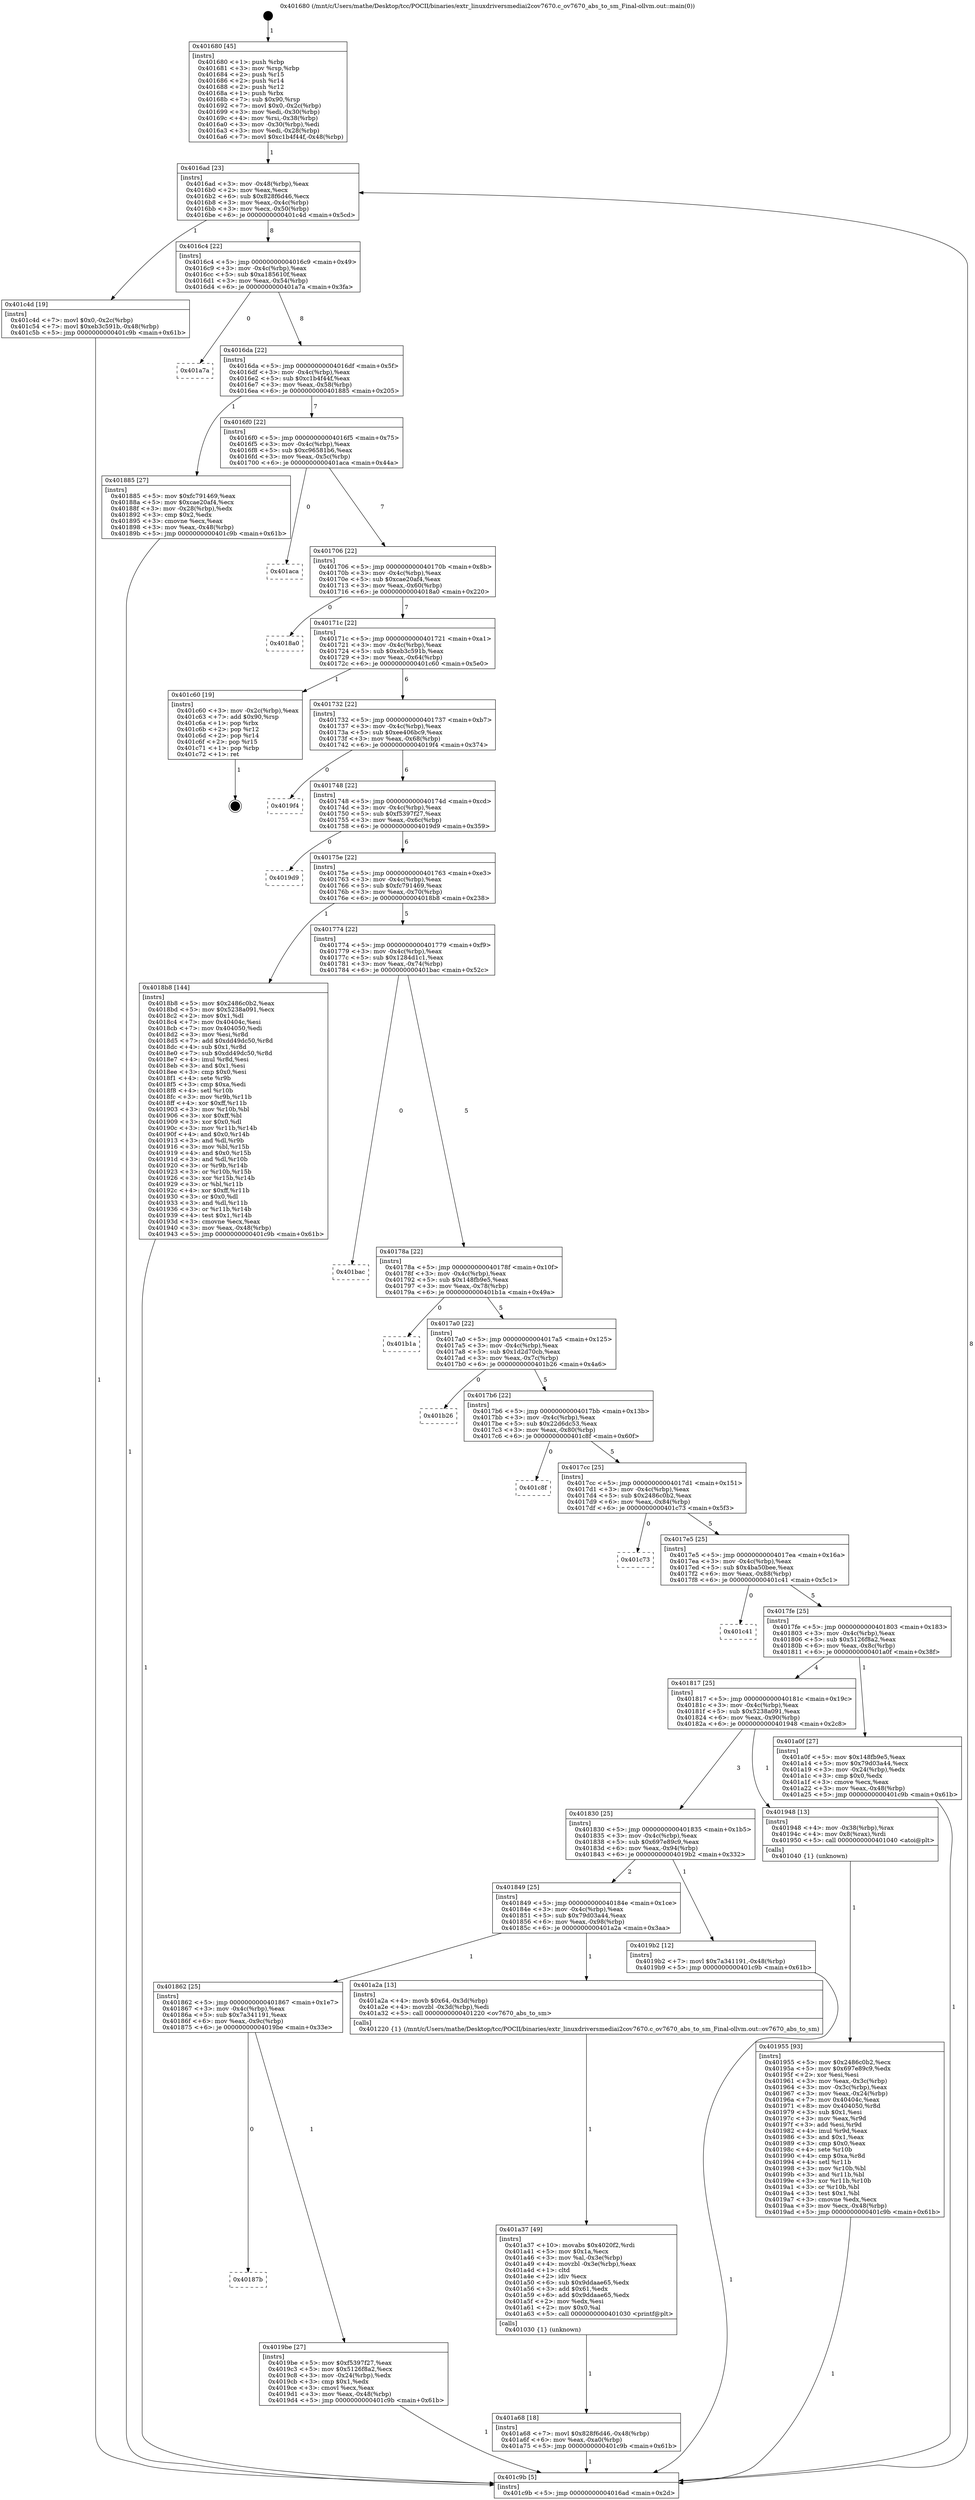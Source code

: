 digraph "0x401680" {
  label = "0x401680 (/mnt/c/Users/mathe/Desktop/tcc/POCII/binaries/extr_linuxdriversmediai2cov7670.c_ov7670_abs_to_sm_Final-ollvm.out::main(0))"
  labelloc = "t"
  node[shape=record]

  Entry [label="",width=0.3,height=0.3,shape=circle,fillcolor=black,style=filled]
  "0x4016ad" [label="{
     0x4016ad [23]\l
     | [instrs]\l
     &nbsp;&nbsp;0x4016ad \<+3\>: mov -0x48(%rbp),%eax\l
     &nbsp;&nbsp;0x4016b0 \<+2\>: mov %eax,%ecx\l
     &nbsp;&nbsp;0x4016b2 \<+6\>: sub $0x828f6d46,%ecx\l
     &nbsp;&nbsp;0x4016b8 \<+3\>: mov %eax,-0x4c(%rbp)\l
     &nbsp;&nbsp;0x4016bb \<+3\>: mov %ecx,-0x50(%rbp)\l
     &nbsp;&nbsp;0x4016be \<+6\>: je 0000000000401c4d \<main+0x5cd\>\l
  }"]
  "0x401c4d" [label="{
     0x401c4d [19]\l
     | [instrs]\l
     &nbsp;&nbsp;0x401c4d \<+7\>: movl $0x0,-0x2c(%rbp)\l
     &nbsp;&nbsp;0x401c54 \<+7\>: movl $0xeb3c591b,-0x48(%rbp)\l
     &nbsp;&nbsp;0x401c5b \<+5\>: jmp 0000000000401c9b \<main+0x61b\>\l
  }"]
  "0x4016c4" [label="{
     0x4016c4 [22]\l
     | [instrs]\l
     &nbsp;&nbsp;0x4016c4 \<+5\>: jmp 00000000004016c9 \<main+0x49\>\l
     &nbsp;&nbsp;0x4016c9 \<+3\>: mov -0x4c(%rbp),%eax\l
     &nbsp;&nbsp;0x4016cc \<+5\>: sub $0xa185610f,%eax\l
     &nbsp;&nbsp;0x4016d1 \<+3\>: mov %eax,-0x54(%rbp)\l
     &nbsp;&nbsp;0x4016d4 \<+6\>: je 0000000000401a7a \<main+0x3fa\>\l
  }"]
  Exit [label="",width=0.3,height=0.3,shape=circle,fillcolor=black,style=filled,peripheries=2]
  "0x401a7a" [label="{
     0x401a7a\l
  }", style=dashed]
  "0x4016da" [label="{
     0x4016da [22]\l
     | [instrs]\l
     &nbsp;&nbsp;0x4016da \<+5\>: jmp 00000000004016df \<main+0x5f\>\l
     &nbsp;&nbsp;0x4016df \<+3\>: mov -0x4c(%rbp),%eax\l
     &nbsp;&nbsp;0x4016e2 \<+5\>: sub $0xc1b4f44f,%eax\l
     &nbsp;&nbsp;0x4016e7 \<+3\>: mov %eax,-0x58(%rbp)\l
     &nbsp;&nbsp;0x4016ea \<+6\>: je 0000000000401885 \<main+0x205\>\l
  }"]
  "0x401a68" [label="{
     0x401a68 [18]\l
     | [instrs]\l
     &nbsp;&nbsp;0x401a68 \<+7\>: movl $0x828f6d46,-0x48(%rbp)\l
     &nbsp;&nbsp;0x401a6f \<+6\>: mov %eax,-0xa0(%rbp)\l
     &nbsp;&nbsp;0x401a75 \<+5\>: jmp 0000000000401c9b \<main+0x61b\>\l
  }"]
  "0x401885" [label="{
     0x401885 [27]\l
     | [instrs]\l
     &nbsp;&nbsp;0x401885 \<+5\>: mov $0xfc791469,%eax\l
     &nbsp;&nbsp;0x40188a \<+5\>: mov $0xcae20af4,%ecx\l
     &nbsp;&nbsp;0x40188f \<+3\>: mov -0x28(%rbp),%edx\l
     &nbsp;&nbsp;0x401892 \<+3\>: cmp $0x2,%edx\l
     &nbsp;&nbsp;0x401895 \<+3\>: cmovne %ecx,%eax\l
     &nbsp;&nbsp;0x401898 \<+3\>: mov %eax,-0x48(%rbp)\l
     &nbsp;&nbsp;0x40189b \<+5\>: jmp 0000000000401c9b \<main+0x61b\>\l
  }"]
  "0x4016f0" [label="{
     0x4016f0 [22]\l
     | [instrs]\l
     &nbsp;&nbsp;0x4016f0 \<+5\>: jmp 00000000004016f5 \<main+0x75\>\l
     &nbsp;&nbsp;0x4016f5 \<+3\>: mov -0x4c(%rbp),%eax\l
     &nbsp;&nbsp;0x4016f8 \<+5\>: sub $0xc96581b6,%eax\l
     &nbsp;&nbsp;0x4016fd \<+3\>: mov %eax,-0x5c(%rbp)\l
     &nbsp;&nbsp;0x401700 \<+6\>: je 0000000000401aca \<main+0x44a\>\l
  }"]
  "0x401c9b" [label="{
     0x401c9b [5]\l
     | [instrs]\l
     &nbsp;&nbsp;0x401c9b \<+5\>: jmp 00000000004016ad \<main+0x2d\>\l
  }"]
  "0x401680" [label="{
     0x401680 [45]\l
     | [instrs]\l
     &nbsp;&nbsp;0x401680 \<+1\>: push %rbp\l
     &nbsp;&nbsp;0x401681 \<+3\>: mov %rsp,%rbp\l
     &nbsp;&nbsp;0x401684 \<+2\>: push %r15\l
     &nbsp;&nbsp;0x401686 \<+2\>: push %r14\l
     &nbsp;&nbsp;0x401688 \<+2\>: push %r12\l
     &nbsp;&nbsp;0x40168a \<+1\>: push %rbx\l
     &nbsp;&nbsp;0x40168b \<+7\>: sub $0x90,%rsp\l
     &nbsp;&nbsp;0x401692 \<+7\>: movl $0x0,-0x2c(%rbp)\l
     &nbsp;&nbsp;0x401699 \<+3\>: mov %edi,-0x30(%rbp)\l
     &nbsp;&nbsp;0x40169c \<+4\>: mov %rsi,-0x38(%rbp)\l
     &nbsp;&nbsp;0x4016a0 \<+3\>: mov -0x30(%rbp),%edi\l
     &nbsp;&nbsp;0x4016a3 \<+3\>: mov %edi,-0x28(%rbp)\l
     &nbsp;&nbsp;0x4016a6 \<+7\>: movl $0xc1b4f44f,-0x48(%rbp)\l
  }"]
  "0x401a37" [label="{
     0x401a37 [49]\l
     | [instrs]\l
     &nbsp;&nbsp;0x401a37 \<+10\>: movabs $0x4020f2,%rdi\l
     &nbsp;&nbsp;0x401a41 \<+5\>: mov $0x1a,%ecx\l
     &nbsp;&nbsp;0x401a46 \<+3\>: mov %al,-0x3e(%rbp)\l
     &nbsp;&nbsp;0x401a49 \<+4\>: movzbl -0x3e(%rbp),%eax\l
     &nbsp;&nbsp;0x401a4d \<+1\>: cltd\l
     &nbsp;&nbsp;0x401a4e \<+2\>: idiv %ecx\l
     &nbsp;&nbsp;0x401a50 \<+6\>: sub $0x9ddaae65,%edx\l
     &nbsp;&nbsp;0x401a56 \<+3\>: add $0x61,%edx\l
     &nbsp;&nbsp;0x401a59 \<+6\>: add $0x9ddaae65,%edx\l
     &nbsp;&nbsp;0x401a5f \<+2\>: mov %edx,%esi\l
     &nbsp;&nbsp;0x401a61 \<+2\>: mov $0x0,%al\l
     &nbsp;&nbsp;0x401a63 \<+5\>: call 0000000000401030 \<printf@plt\>\l
     | [calls]\l
     &nbsp;&nbsp;0x401030 \{1\} (unknown)\l
  }"]
  "0x401aca" [label="{
     0x401aca\l
  }", style=dashed]
  "0x401706" [label="{
     0x401706 [22]\l
     | [instrs]\l
     &nbsp;&nbsp;0x401706 \<+5\>: jmp 000000000040170b \<main+0x8b\>\l
     &nbsp;&nbsp;0x40170b \<+3\>: mov -0x4c(%rbp),%eax\l
     &nbsp;&nbsp;0x40170e \<+5\>: sub $0xcae20af4,%eax\l
     &nbsp;&nbsp;0x401713 \<+3\>: mov %eax,-0x60(%rbp)\l
     &nbsp;&nbsp;0x401716 \<+6\>: je 00000000004018a0 \<main+0x220\>\l
  }"]
  "0x40187b" [label="{
     0x40187b\l
  }", style=dashed]
  "0x4018a0" [label="{
     0x4018a0\l
  }", style=dashed]
  "0x40171c" [label="{
     0x40171c [22]\l
     | [instrs]\l
     &nbsp;&nbsp;0x40171c \<+5\>: jmp 0000000000401721 \<main+0xa1\>\l
     &nbsp;&nbsp;0x401721 \<+3\>: mov -0x4c(%rbp),%eax\l
     &nbsp;&nbsp;0x401724 \<+5\>: sub $0xeb3c591b,%eax\l
     &nbsp;&nbsp;0x401729 \<+3\>: mov %eax,-0x64(%rbp)\l
     &nbsp;&nbsp;0x40172c \<+6\>: je 0000000000401c60 \<main+0x5e0\>\l
  }"]
  "0x4019be" [label="{
     0x4019be [27]\l
     | [instrs]\l
     &nbsp;&nbsp;0x4019be \<+5\>: mov $0xf5397f27,%eax\l
     &nbsp;&nbsp;0x4019c3 \<+5\>: mov $0x5126f8a2,%ecx\l
     &nbsp;&nbsp;0x4019c8 \<+3\>: mov -0x24(%rbp),%edx\l
     &nbsp;&nbsp;0x4019cb \<+3\>: cmp $0x1,%edx\l
     &nbsp;&nbsp;0x4019ce \<+3\>: cmovl %ecx,%eax\l
     &nbsp;&nbsp;0x4019d1 \<+3\>: mov %eax,-0x48(%rbp)\l
     &nbsp;&nbsp;0x4019d4 \<+5\>: jmp 0000000000401c9b \<main+0x61b\>\l
  }"]
  "0x401c60" [label="{
     0x401c60 [19]\l
     | [instrs]\l
     &nbsp;&nbsp;0x401c60 \<+3\>: mov -0x2c(%rbp),%eax\l
     &nbsp;&nbsp;0x401c63 \<+7\>: add $0x90,%rsp\l
     &nbsp;&nbsp;0x401c6a \<+1\>: pop %rbx\l
     &nbsp;&nbsp;0x401c6b \<+2\>: pop %r12\l
     &nbsp;&nbsp;0x401c6d \<+2\>: pop %r14\l
     &nbsp;&nbsp;0x401c6f \<+2\>: pop %r15\l
     &nbsp;&nbsp;0x401c71 \<+1\>: pop %rbp\l
     &nbsp;&nbsp;0x401c72 \<+1\>: ret\l
  }"]
  "0x401732" [label="{
     0x401732 [22]\l
     | [instrs]\l
     &nbsp;&nbsp;0x401732 \<+5\>: jmp 0000000000401737 \<main+0xb7\>\l
     &nbsp;&nbsp;0x401737 \<+3\>: mov -0x4c(%rbp),%eax\l
     &nbsp;&nbsp;0x40173a \<+5\>: sub $0xee406bc9,%eax\l
     &nbsp;&nbsp;0x40173f \<+3\>: mov %eax,-0x68(%rbp)\l
     &nbsp;&nbsp;0x401742 \<+6\>: je 00000000004019f4 \<main+0x374\>\l
  }"]
  "0x401862" [label="{
     0x401862 [25]\l
     | [instrs]\l
     &nbsp;&nbsp;0x401862 \<+5\>: jmp 0000000000401867 \<main+0x1e7\>\l
     &nbsp;&nbsp;0x401867 \<+3\>: mov -0x4c(%rbp),%eax\l
     &nbsp;&nbsp;0x40186a \<+5\>: sub $0x7a341191,%eax\l
     &nbsp;&nbsp;0x40186f \<+6\>: mov %eax,-0x9c(%rbp)\l
     &nbsp;&nbsp;0x401875 \<+6\>: je 00000000004019be \<main+0x33e\>\l
  }"]
  "0x4019f4" [label="{
     0x4019f4\l
  }", style=dashed]
  "0x401748" [label="{
     0x401748 [22]\l
     | [instrs]\l
     &nbsp;&nbsp;0x401748 \<+5\>: jmp 000000000040174d \<main+0xcd\>\l
     &nbsp;&nbsp;0x40174d \<+3\>: mov -0x4c(%rbp),%eax\l
     &nbsp;&nbsp;0x401750 \<+5\>: sub $0xf5397f27,%eax\l
     &nbsp;&nbsp;0x401755 \<+3\>: mov %eax,-0x6c(%rbp)\l
     &nbsp;&nbsp;0x401758 \<+6\>: je 00000000004019d9 \<main+0x359\>\l
  }"]
  "0x401a2a" [label="{
     0x401a2a [13]\l
     | [instrs]\l
     &nbsp;&nbsp;0x401a2a \<+4\>: movb $0x64,-0x3d(%rbp)\l
     &nbsp;&nbsp;0x401a2e \<+4\>: movzbl -0x3d(%rbp),%edi\l
     &nbsp;&nbsp;0x401a32 \<+5\>: call 0000000000401220 \<ov7670_abs_to_sm\>\l
     | [calls]\l
     &nbsp;&nbsp;0x401220 \{1\} (/mnt/c/Users/mathe/Desktop/tcc/POCII/binaries/extr_linuxdriversmediai2cov7670.c_ov7670_abs_to_sm_Final-ollvm.out::ov7670_abs_to_sm)\l
  }"]
  "0x4019d9" [label="{
     0x4019d9\l
  }", style=dashed]
  "0x40175e" [label="{
     0x40175e [22]\l
     | [instrs]\l
     &nbsp;&nbsp;0x40175e \<+5\>: jmp 0000000000401763 \<main+0xe3\>\l
     &nbsp;&nbsp;0x401763 \<+3\>: mov -0x4c(%rbp),%eax\l
     &nbsp;&nbsp;0x401766 \<+5\>: sub $0xfc791469,%eax\l
     &nbsp;&nbsp;0x40176b \<+3\>: mov %eax,-0x70(%rbp)\l
     &nbsp;&nbsp;0x40176e \<+6\>: je 00000000004018b8 \<main+0x238\>\l
  }"]
  "0x401849" [label="{
     0x401849 [25]\l
     | [instrs]\l
     &nbsp;&nbsp;0x401849 \<+5\>: jmp 000000000040184e \<main+0x1ce\>\l
     &nbsp;&nbsp;0x40184e \<+3\>: mov -0x4c(%rbp),%eax\l
     &nbsp;&nbsp;0x401851 \<+5\>: sub $0x79d03a44,%eax\l
     &nbsp;&nbsp;0x401856 \<+6\>: mov %eax,-0x98(%rbp)\l
     &nbsp;&nbsp;0x40185c \<+6\>: je 0000000000401a2a \<main+0x3aa\>\l
  }"]
  "0x4018b8" [label="{
     0x4018b8 [144]\l
     | [instrs]\l
     &nbsp;&nbsp;0x4018b8 \<+5\>: mov $0x2486c0b2,%eax\l
     &nbsp;&nbsp;0x4018bd \<+5\>: mov $0x5238a091,%ecx\l
     &nbsp;&nbsp;0x4018c2 \<+2\>: mov $0x1,%dl\l
     &nbsp;&nbsp;0x4018c4 \<+7\>: mov 0x40404c,%esi\l
     &nbsp;&nbsp;0x4018cb \<+7\>: mov 0x404050,%edi\l
     &nbsp;&nbsp;0x4018d2 \<+3\>: mov %esi,%r8d\l
     &nbsp;&nbsp;0x4018d5 \<+7\>: add $0xdd49dc50,%r8d\l
     &nbsp;&nbsp;0x4018dc \<+4\>: sub $0x1,%r8d\l
     &nbsp;&nbsp;0x4018e0 \<+7\>: sub $0xdd49dc50,%r8d\l
     &nbsp;&nbsp;0x4018e7 \<+4\>: imul %r8d,%esi\l
     &nbsp;&nbsp;0x4018eb \<+3\>: and $0x1,%esi\l
     &nbsp;&nbsp;0x4018ee \<+3\>: cmp $0x0,%esi\l
     &nbsp;&nbsp;0x4018f1 \<+4\>: sete %r9b\l
     &nbsp;&nbsp;0x4018f5 \<+3\>: cmp $0xa,%edi\l
     &nbsp;&nbsp;0x4018f8 \<+4\>: setl %r10b\l
     &nbsp;&nbsp;0x4018fc \<+3\>: mov %r9b,%r11b\l
     &nbsp;&nbsp;0x4018ff \<+4\>: xor $0xff,%r11b\l
     &nbsp;&nbsp;0x401903 \<+3\>: mov %r10b,%bl\l
     &nbsp;&nbsp;0x401906 \<+3\>: xor $0xff,%bl\l
     &nbsp;&nbsp;0x401909 \<+3\>: xor $0x0,%dl\l
     &nbsp;&nbsp;0x40190c \<+3\>: mov %r11b,%r14b\l
     &nbsp;&nbsp;0x40190f \<+4\>: and $0x0,%r14b\l
     &nbsp;&nbsp;0x401913 \<+3\>: and %dl,%r9b\l
     &nbsp;&nbsp;0x401916 \<+3\>: mov %bl,%r15b\l
     &nbsp;&nbsp;0x401919 \<+4\>: and $0x0,%r15b\l
     &nbsp;&nbsp;0x40191d \<+3\>: and %dl,%r10b\l
     &nbsp;&nbsp;0x401920 \<+3\>: or %r9b,%r14b\l
     &nbsp;&nbsp;0x401923 \<+3\>: or %r10b,%r15b\l
     &nbsp;&nbsp;0x401926 \<+3\>: xor %r15b,%r14b\l
     &nbsp;&nbsp;0x401929 \<+3\>: or %bl,%r11b\l
     &nbsp;&nbsp;0x40192c \<+4\>: xor $0xff,%r11b\l
     &nbsp;&nbsp;0x401930 \<+3\>: or $0x0,%dl\l
     &nbsp;&nbsp;0x401933 \<+3\>: and %dl,%r11b\l
     &nbsp;&nbsp;0x401936 \<+3\>: or %r11b,%r14b\l
     &nbsp;&nbsp;0x401939 \<+4\>: test $0x1,%r14b\l
     &nbsp;&nbsp;0x40193d \<+3\>: cmovne %ecx,%eax\l
     &nbsp;&nbsp;0x401940 \<+3\>: mov %eax,-0x48(%rbp)\l
     &nbsp;&nbsp;0x401943 \<+5\>: jmp 0000000000401c9b \<main+0x61b\>\l
  }"]
  "0x401774" [label="{
     0x401774 [22]\l
     | [instrs]\l
     &nbsp;&nbsp;0x401774 \<+5\>: jmp 0000000000401779 \<main+0xf9\>\l
     &nbsp;&nbsp;0x401779 \<+3\>: mov -0x4c(%rbp),%eax\l
     &nbsp;&nbsp;0x40177c \<+5\>: sub $0x1284d1c1,%eax\l
     &nbsp;&nbsp;0x401781 \<+3\>: mov %eax,-0x74(%rbp)\l
     &nbsp;&nbsp;0x401784 \<+6\>: je 0000000000401bac \<main+0x52c\>\l
  }"]
  "0x4019b2" [label="{
     0x4019b2 [12]\l
     | [instrs]\l
     &nbsp;&nbsp;0x4019b2 \<+7\>: movl $0x7a341191,-0x48(%rbp)\l
     &nbsp;&nbsp;0x4019b9 \<+5\>: jmp 0000000000401c9b \<main+0x61b\>\l
  }"]
  "0x401bac" [label="{
     0x401bac\l
  }", style=dashed]
  "0x40178a" [label="{
     0x40178a [22]\l
     | [instrs]\l
     &nbsp;&nbsp;0x40178a \<+5\>: jmp 000000000040178f \<main+0x10f\>\l
     &nbsp;&nbsp;0x40178f \<+3\>: mov -0x4c(%rbp),%eax\l
     &nbsp;&nbsp;0x401792 \<+5\>: sub $0x148fb9e5,%eax\l
     &nbsp;&nbsp;0x401797 \<+3\>: mov %eax,-0x78(%rbp)\l
     &nbsp;&nbsp;0x40179a \<+6\>: je 0000000000401b1a \<main+0x49a\>\l
  }"]
  "0x401955" [label="{
     0x401955 [93]\l
     | [instrs]\l
     &nbsp;&nbsp;0x401955 \<+5\>: mov $0x2486c0b2,%ecx\l
     &nbsp;&nbsp;0x40195a \<+5\>: mov $0x697e89c9,%edx\l
     &nbsp;&nbsp;0x40195f \<+2\>: xor %esi,%esi\l
     &nbsp;&nbsp;0x401961 \<+3\>: mov %eax,-0x3c(%rbp)\l
     &nbsp;&nbsp;0x401964 \<+3\>: mov -0x3c(%rbp),%eax\l
     &nbsp;&nbsp;0x401967 \<+3\>: mov %eax,-0x24(%rbp)\l
     &nbsp;&nbsp;0x40196a \<+7\>: mov 0x40404c,%eax\l
     &nbsp;&nbsp;0x401971 \<+8\>: mov 0x404050,%r8d\l
     &nbsp;&nbsp;0x401979 \<+3\>: sub $0x1,%esi\l
     &nbsp;&nbsp;0x40197c \<+3\>: mov %eax,%r9d\l
     &nbsp;&nbsp;0x40197f \<+3\>: add %esi,%r9d\l
     &nbsp;&nbsp;0x401982 \<+4\>: imul %r9d,%eax\l
     &nbsp;&nbsp;0x401986 \<+3\>: and $0x1,%eax\l
     &nbsp;&nbsp;0x401989 \<+3\>: cmp $0x0,%eax\l
     &nbsp;&nbsp;0x40198c \<+4\>: sete %r10b\l
     &nbsp;&nbsp;0x401990 \<+4\>: cmp $0xa,%r8d\l
     &nbsp;&nbsp;0x401994 \<+4\>: setl %r11b\l
     &nbsp;&nbsp;0x401998 \<+3\>: mov %r10b,%bl\l
     &nbsp;&nbsp;0x40199b \<+3\>: and %r11b,%bl\l
     &nbsp;&nbsp;0x40199e \<+3\>: xor %r11b,%r10b\l
     &nbsp;&nbsp;0x4019a1 \<+3\>: or %r10b,%bl\l
     &nbsp;&nbsp;0x4019a4 \<+3\>: test $0x1,%bl\l
     &nbsp;&nbsp;0x4019a7 \<+3\>: cmovne %edx,%ecx\l
     &nbsp;&nbsp;0x4019aa \<+3\>: mov %ecx,-0x48(%rbp)\l
     &nbsp;&nbsp;0x4019ad \<+5\>: jmp 0000000000401c9b \<main+0x61b\>\l
  }"]
  "0x401b1a" [label="{
     0x401b1a\l
  }", style=dashed]
  "0x4017a0" [label="{
     0x4017a0 [22]\l
     | [instrs]\l
     &nbsp;&nbsp;0x4017a0 \<+5\>: jmp 00000000004017a5 \<main+0x125\>\l
     &nbsp;&nbsp;0x4017a5 \<+3\>: mov -0x4c(%rbp),%eax\l
     &nbsp;&nbsp;0x4017a8 \<+5\>: sub $0x1d2d70cb,%eax\l
     &nbsp;&nbsp;0x4017ad \<+3\>: mov %eax,-0x7c(%rbp)\l
     &nbsp;&nbsp;0x4017b0 \<+6\>: je 0000000000401b26 \<main+0x4a6\>\l
  }"]
  "0x401830" [label="{
     0x401830 [25]\l
     | [instrs]\l
     &nbsp;&nbsp;0x401830 \<+5\>: jmp 0000000000401835 \<main+0x1b5\>\l
     &nbsp;&nbsp;0x401835 \<+3\>: mov -0x4c(%rbp),%eax\l
     &nbsp;&nbsp;0x401838 \<+5\>: sub $0x697e89c9,%eax\l
     &nbsp;&nbsp;0x40183d \<+6\>: mov %eax,-0x94(%rbp)\l
     &nbsp;&nbsp;0x401843 \<+6\>: je 00000000004019b2 \<main+0x332\>\l
  }"]
  "0x401b26" [label="{
     0x401b26\l
  }", style=dashed]
  "0x4017b6" [label="{
     0x4017b6 [22]\l
     | [instrs]\l
     &nbsp;&nbsp;0x4017b6 \<+5\>: jmp 00000000004017bb \<main+0x13b\>\l
     &nbsp;&nbsp;0x4017bb \<+3\>: mov -0x4c(%rbp),%eax\l
     &nbsp;&nbsp;0x4017be \<+5\>: sub $0x22d6dc53,%eax\l
     &nbsp;&nbsp;0x4017c3 \<+3\>: mov %eax,-0x80(%rbp)\l
     &nbsp;&nbsp;0x4017c6 \<+6\>: je 0000000000401c8f \<main+0x60f\>\l
  }"]
  "0x401948" [label="{
     0x401948 [13]\l
     | [instrs]\l
     &nbsp;&nbsp;0x401948 \<+4\>: mov -0x38(%rbp),%rax\l
     &nbsp;&nbsp;0x40194c \<+4\>: mov 0x8(%rax),%rdi\l
     &nbsp;&nbsp;0x401950 \<+5\>: call 0000000000401040 \<atoi@plt\>\l
     | [calls]\l
     &nbsp;&nbsp;0x401040 \{1\} (unknown)\l
  }"]
  "0x401c8f" [label="{
     0x401c8f\l
  }", style=dashed]
  "0x4017cc" [label="{
     0x4017cc [25]\l
     | [instrs]\l
     &nbsp;&nbsp;0x4017cc \<+5\>: jmp 00000000004017d1 \<main+0x151\>\l
     &nbsp;&nbsp;0x4017d1 \<+3\>: mov -0x4c(%rbp),%eax\l
     &nbsp;&nbsp;0x4017d4 \<+5\>: sub $0x2486c0b2,%eax\l
     &nbsp;&nbsp;0x4017d9 \<+6\>: mov %eax,-0x84(%rbp)\l
     &nbsp;&nbsp;0x4017df \<+6\>: je 0000000000401c73 \<main+0x5f3\>\l
  }"]
  "0x401817" [label="{
     0x401817 [25]\l
     | [instrs]\l
     &nbsp;&nbsp;0x401817 \<+5\>: jmp 000000000040181c \<main+0x19c\>\l
     &nbsp;&nbsp;0x40181c \<+3\>: mov -0x4c(%rbp),%eax\l
     &nbsp;&nbsp;0x40181f \<+5\>: sub $0x5238a091,%eax\l
     &nbsp;&nbsp;0x401824 \<+6\>: mov %eax,-0x90(%rbp)\l
     &nbsp;&nbsp;0x40182a \<+6\>: je 0000000000401948 \<main+0x2c8\>\l
  }"]
  "0x401c73" [label="{
     0x401c73\l
  }", style=dashed]
  "0x4017e5" [label="{
     0x4017e5 [25]\l
     | [instrs]\l
     &nbsp;&nbsp;0x4017e5 \<+5\>: jmp 00000000004017ea \<main+0x16a\>\l
     &nbsp;&nbsp;0x4017ea \<+3\>: mov -0x4c(%rbp),%eax\l
     &nbsp;&nbsp;0x4017ed \<+5\>: sub $0x4ba50bee,%eax\l
     &nbsp;&nbsp;0x4017f2 \<+6\>: mov %eax,-0x88(%rbp)\l
     &nbsp;&nbsp;0x4017f8 \<+6\>: je 0000000000401c41 \<main+0x5c1\>\l
  }"]
  "0x401a0f" [label="{
     0x401a0f [27]\l
     | [instrs]\l
     &nbsp;&nbsp;0x401a0f \<+5\>: mov $0x148fb9e5,%eax\l
     &nbsp;&nbsp;0x401a14 \<+5\>: mov $0x79d03a44,%ecx\l
     &nbsp;&nbsp;0x401a19 \<+3\>: mov -0x24(%rbp),%edx\l
     &nbsp;&nbsp;0x401a1c \<+3\>: cmp $0x0,%edx\l
     &nbsp;&nbsp;0x401a1f \<+3\>: cmove %ecx,%eax\l
     &nbsp;&nbsp;0x401a22 \<+3\>: mov %eax,-0x48(%rbp)\l
     &nbsp;&nbsp;0x401a25 \<+5\>: jmp 0000000000401c9b \<main+0x61b\>\l
  }"]
  "0x401c41" [label="{
     0x401c41\l
  }", style=dashed]
  "0x4017fe" [label="{
     0x4017fe [25]\l
     | [instrs]\l
     &nbsp;&nbsp;0x4017fe \<+5\>: jmp 0000000000401803 \<main+0x183\>\l
     &nbsp;&nbsp;0x401803 \<+3\>: mov -0x4c(%rbp),%eax\l
     &nbsp;&nbsp;0x401806 \<+5\>: sub $0x5126f8a2,%eax\l
     &nbsp;&nbsp;0x40180b \<+6\>: mov %eax,-0x8c(%rbp)\l
     &nbsp;&nbsp;0x401811 \<+6\>: je 0000000000401a0f \<main+0x38f\>\l
  }"]
  Entry -> "0x401680" [label=" 1"]
  "0x4016ad" -> "0x401c4d" [label=" 1"]
  "0x4016ad" -> "0x4016c4" [label=" 8"]
  "0x401c60" -> Exit [label=" 1"]
  "0x4016c4" -> "0x401a7a" [label=" 0"]
  "0x4016c4" -> "0x4016da" [label=" 8"]
  "0x401c4d" -> "0x401c9b" [label=" 1"]
  "0x4016da" -> "0x401885" [label=" 1"]
  "0x4016da" -> "0x4016f0" [label=" 7"]
  "0x401885" -> "0x401c9b" [label=" 1"]
  "0x401680" -> "0x4016ad" [label=" 1"]
  "0x401c9b" -> "0x4016ad" [label=" 8"]
  "0x401a68" -> "0x401c9b" [label=" 1"]
  "0x4016f0" -> "0x401aca" [label=" 0"]
  "0x4016f0" -> "0x401706" [label=" 7"]
  "0x401a37" -> "0x401a68" [label=" 1"]
  "0x401706" -> "0x4018a0" [label=" 0"]
  "0x401706" -> "0x40171c" [label=" 7"]
  "0x401a2a" -> "0x401a37" [label=" 1"]
  "0x40171c" -> "0x401c60" [label=" 1"]
  "0x40171c" -> "0x401732" [label=" 6"]
  "0x401a0f" -> "0x401c9b" [label=" 1"]
  "0x401732" -> "0x4019f4" [label=" 0"]
  "0x401732" -> "0x401748" [label=" 6"]
  "0x401862" -> "0x40187b" [label=" 0"]
  "0x401748" -> "0x4019d9" [label=" 0"]
  "0x401748" -> "0x40175e" [label=" 6"]
  "0x401862" -> "0x4019be" [label=" 1"]
  "0x40175e" -> "0x4018b8" [label=" 1"]
  "0x40175e" -> "0x401774" [label=" 5"]
  "0x4018b8" -> "0x401c9b" [label=" 1"]
  "0x401849" -> "0x401862" [label=" 1"]
  "0x401774" -> "0x401bac" [label=" 0"]
  "0x401774" -> "0x40178a" [label=" 5"]
  "0x401849" -> "0x401a2a" [label=" 1"]
  "0x40178a" -> "0x401b1a" [label=" 0"]
  "0x40178a" -> "0x4017a0" [label=" 5"]
  "0x4019b2" -> "0x401c9b" [label=" 1"]
  "0x4017a0" -> "0x401b26" [label=" 0"]
  "0x4017a0" -> "0x4017b6" [label=" 5"]
  "0x401830" -> "0x401849" [label=" 2"]
  "0x4017b6" -> "0x401c8f" [label=" 0"]
  "0x4017b6" -> "0x4017cc" [label=" 5"]
  "0x401830" -> "0x4019b2" [label=" 1"]
  "0x4017cc" -> "0x401c73" [label=" 0"]
  "0x4017cc" -> "0x4017e5" [label=" 5"]
  "0x401955" -> "0x401c9b" [label=" 1"]
  "0x4017e5" -> "0x401c41" [label=" 0"]
  "0x4017e5" -> "0x4017fe" [label=" 5"]
  "0x401948" -> "0x401955" [label=" 1"]
  "0x4017fe" -> "0x401a0f" [label=" 1"]
  "0x4017fe" -> "0x401817" [label=" 4"]
  "0x4019be" -> "0x401c9b" [label=" 1"]
  "0x401817" -> "0x401948" [label=" 1"]
  "0x401817" -> "0x401830" [label=" 3"]
}
